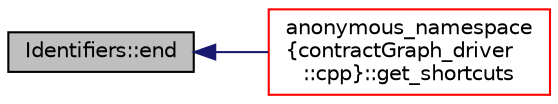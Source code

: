 digraph "Identifiers::end"
{
  edge [fontname="Helvetica",fontsize="10",labelfontname="Helvetica",labelfontsize="10"];
  node [fontname="Helvetica",fontsize="10",shape=record];
  rankdir="LR";
  Node70 [label="Identifiers::end",height=0.2,width=0.4,color="black", fillcolor="grey75", style="filled", fontcolor="black"];
  Node70 -> Node71 [dir="back",color="midnightblue",fontsize="10",style="solid",fontname="Helvetica"];
  Node71 [label="anonymous_namespace\l\{contractGraph_driver\l::cpp\}::get_shortcuts",height=0.2,width=0.4,color="red", fillcolor="white", style="filled",URL="$namespaceanonymous__namespace_02contractGraph__driver_8cpp_03.html#adb61b1c835e46711cc7d1761d9aacea7",tooltip="vertices with at least one contracted vertex "];
}
